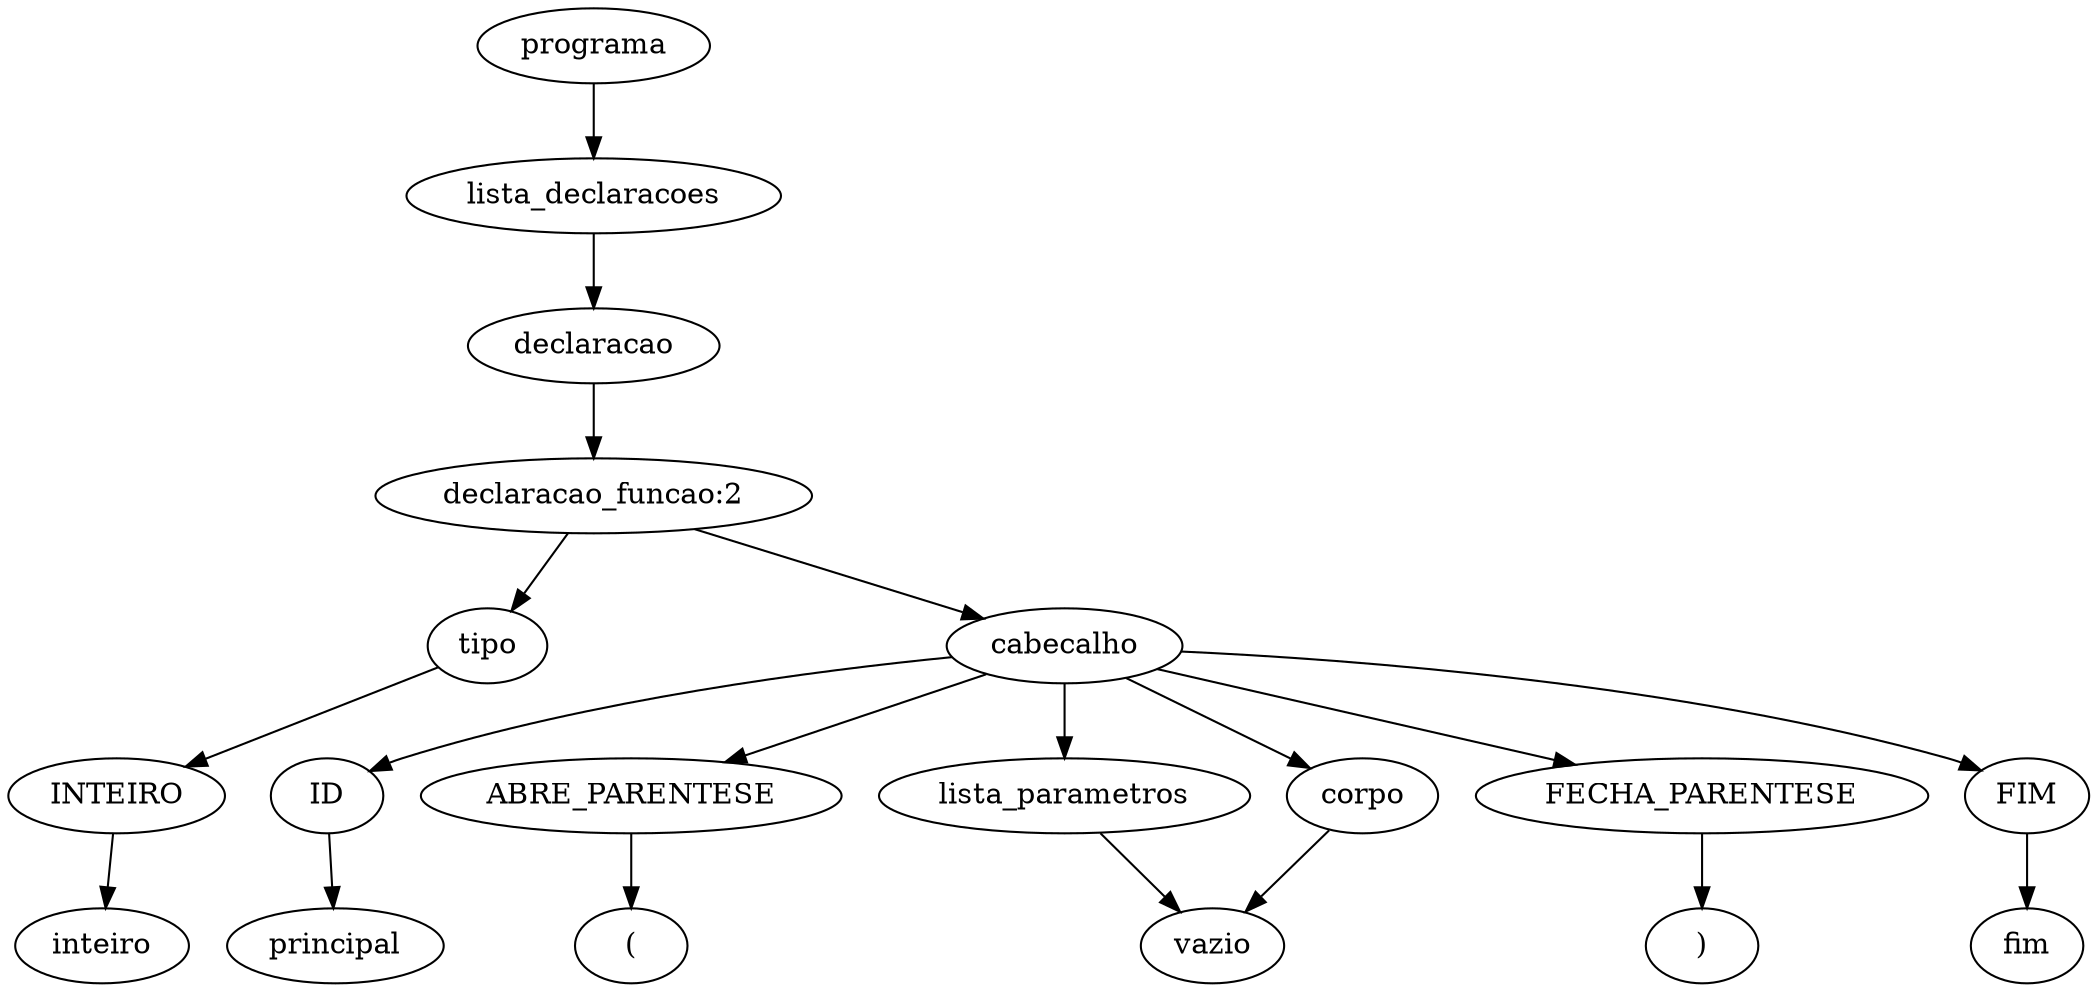 digraph tree {
    "programa";
    "lista_declaracoes";
    "declaracao";
    "declaracao_funcao:2";
    "tipo";
    "INTEIRO";
    "inteiro";
    "cabecalho";
    "ID";
    "principal";
    "ABRE_PARENTESE";
    "(";
    "lista_parametros";
    "vazio";
    "FECHA_PARENTESE";
    ")";
    "corpo";
    "vazio";
    "FIM";
    "fim";
    "programa" -> "lista_declaracoes";
    "lista_declaracoes" -> "declaracao";
    "declaracao" -> "declaracao_funcao:2";
    "declaracao_funcao:2" -> "tipo";
    "declaracao_funcao:2" -> "cabecalho";
    "tipo" -> "INTEIRO";
    "INTEIRO" -> "inteiro";
    "cabecalho" -> "ID";
    "cabecalho" -> "ABRE_PARENTESE";
    "cabecalho" -> "lista_parametros";
    "cabecalho" -> "FECHA_PARENTESE";
    "cabecalho" -> "corpo";
    "cabecalho" -> "FIM";
    "ID" -> "principal";
    "ABRE_PARENTESE" -> "(";
    "lista_parametros" -> "vazio";
    "FECHA_PARENTESE" -> ")";
    "corpo" -> "vazio";
    "FIM" -> "fim";
}
